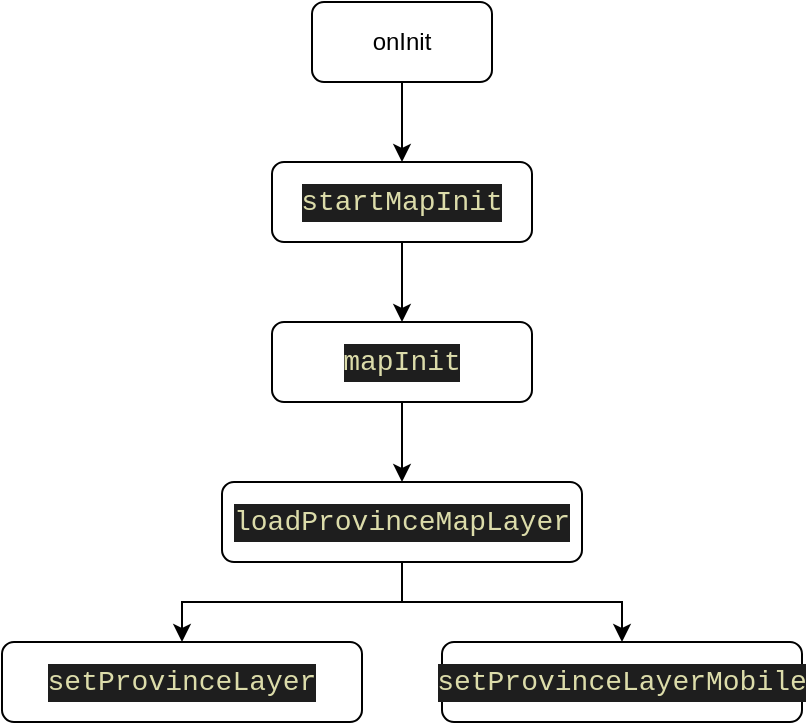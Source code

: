 <mxfile version="14.6.9" type="github">
  <diagram id="19DuVNCq5stD1BeIMGDt" name="Trang-1">
    <mxGraphModel dx="942" dy="3822" grid="1" gridSize="10" guides="1" tooltips="1" connect="1" arrows="1" fold="1" page="1" pageScale="1" pageWidth="4681" pageHeight="3300" math="0" shadow="0">
      <root>
        <mxCell id="0" />
        <mxCell id="1" parent="0" />
        <mxCell id="fzXnjSCQGd9v07Nm6Kkv-3" style="edgeStyle=orthogonalEdgeStyle;rounded=0;orthogonalLoop=1;jettySize=auto;html=1;entryX=0.5;entryY=0;entryDx=0;entryDy=0;" edge="1" parent="1" source="fzXnjSCQGd9v07Nm6Kkv-1" target="fzXnjSCQGd9v07Nm6Kkv-2">
          <mxGeometry relative="1" as="geometry" />
        </mxCell>
        <mxCell id="fzXnjSCQGd9v07Nm6Kkv-1" value="onInit" style="rounded=1;whiteSpace=wrap;html=1;" vertex="1" parent="1">
          <mxGeometry x="355" y="-800" width="90" height="40" as="geometry" />
        </mxCell>
        <mxCell id="fzXnjSCQGd9v07Nm6Kkv-5" style="edgeStyle=orthogonalEdgeStyle;rounded=0;orthogonalLoop=1;jettySize=auto;html=1;entryX=0.5;entryY=0;entryDx=0;entryDy=0;" edge="1" parent="1" source="fzXnjSCQGd9v07Nm6Kkv-2" target="fzXnjSCQGd9v07Nm6Kkv-4">
          <mxGeometry relative="1" as="geometry" />
        </mxCell>
        <mxCell id="fzXnjSCQGd9v07Nm6Kkv-2" value="&lt;div style=&quot;color: rgb(212 , 212 , 212) ; background-color: rgb(30 , 30 , 30) ; font-family: &amp;#34;consolas&amp;#34; , &amp;#34;courier new&amp;#34; , monospace ; font-size: 14px ; line-height: 19px&quot;&gt;&lt;span style=&quot;color: #dcdcaa&quot;&gt;startMapInit&lt;/span&gt;&lt;/div&gt;" style="rounded=1;whiteSpace=wrap;html=1;" vertex="1" parent="1">
          <mxGeometry x="335" y="-720" width="130" height="40" as="geometry" />
        </mxCell>
        <mxCell id="fzXnjSCQGd9v07Nm6Kkv-7" style="edgeStyle=orthogonalEdgeStyle;rounded=0;orthogonalLoop=1;jettySize=auto;html=1;entryX=0.5;entryY=0;entryDx=0;entryDy=0;" edge="1" parent="1" source="fzXnjSCQGd9v07Nm6Kkv-4" target="fzXnjSCQGd9v07Nm6Kkv-6">
          <mxGeometry relative="1" as="geometry" />
        </mxCell>
        <mxCell id="fzXnjSCQGd9v07Nm6Kkv-4" value="&lt;div style=&quot;color: rgb(212 , 212 , 212) ; background-color: rgb(30 , 30 , 30) ; font-family: &amp;#34;consolas&amp;#34; , &amp;#34;courier new&amp;#34; , monospace ; font-size: 14px ; line-height: 19px&quot;&gt;&lt;div style=&quot;font-family: &amp;#34;consolas&amp;#34; , &amp;#34;courier new&amp;#34; , monospace ; line-height: 19px&quot;&gt;&lt;span style=&quot;color: #dcdcaa&quot;&gt;mapInit&lt;/span&gt;&lt;/div&gt;&lt;/div&gt;" style="rounded=1;whiteSpace=wrap;html=1;" vertex="1" parent="1">
          <mxGeometry x="335" y="-640" width="130" height="40" as="geometry" />
        </mxCell>
        <mxCell id="fzXnjSCQGd9v07Nm6Kkv-10" style="edgeStyle=orthogonalEdgeStyle;rounded=0;orthogonalLoop=1;jettySize=auto;html=1;entryX=0.5;entryY=0;entryDx=0;entryDy=0;" edge="1" parent="1" source="fzXnjSCQGd9v07Nm6Kkv-6" target="fzXnjSCQGd9v07Nm6Kkv-8">
          <mxGeometry relative="1" as="geometry" />
        </mxCell>
        <mxCell id="fzXnjSCQGd9v07Nm6Kkv-11" style="edgeStyle=orthogonalEdgeStyle;rounded=0;orthogonalLoop=1;jettySize=auto;html=1;" edge="1" parent="1" source="fzXnjSCQGd9v07Nm6Kkv-6" target="fzXnjSCQGd9v07Nm6Kkv-9">
          <mxGeometry relative="1" as="geometry" />
        </mxCell>
        <mxCell id="fzXnjSCQGd9v07Nm6Kkv-6" value="&lt;div style=&quot;color: rgb(212 , 212 , 212) ; background-color: rgb(30 , 30 , 30) ; font-family: &amp;#34;consolas&amp;#34; , &amp;#34;courier new&amp;#34; , monospace ; font-size: 14px ; line-height: 19px&quot;&gt;&lt;div style=&quot;font-family: &amp;#34;consolas&amp;#34; , &amp;#34;courier new&amp;#34; , monospace ; line-height: 19px&quot;&gt;&lt;div style=&quot;font-family: &amp;#34;consolas&amp;#34; , &amp;#34;courier new&amp;#34; , monospace ; line-height: 19px&quot;&gt;&lt;span style=&quot;color: #dcdcaa&quot;&gt;loadProvinceMapLayer&lt;/span&gt;&lt;/div&gt;&lt;/div&gt;&lt;/div&gt;" style="rounded=1;whiteSpace=wrap;html=1;" vertex="1" parent="1">
          <mxGeometry x="310" y="-560" width="180" height="40" as="geometry" />
        </mxCell>
        <mxCell id="fzXnjSCQGd9v07Nm6Kkv-8" value="&lt;div style=&quot;color: rgb(212 , 212 , 212) ; background-color: rgb(30 , 30 , 30) ; font-family: &amp;#34;consolas&amp;#34; , &amp;#34;courier new&amp;#34; , monospace ; font-size: 14px ; line-height: 19px&quot;&gt;&lt;div style=&quot;font-family: &amp;#34;consolas&amp;#34; , &amp;#34;courier new&amp;#34; , monospace ; line-height: 19px&quot;&gt;&lt;div style=&quot;font-family: &amp;#34;consolas&amp;#34; , &amp;#34;courier new&amp;#34; , monospace ; line-height: 19px&quot;&gt;&lt;div style=&quot;font-family: &amp;#34;consolas&amp;#34; , &amp;#34;courier new&amp;#34; , monospace ; line-height: 19px&quot;&gt;&lt;span style=&quot;color: #dcdcaa&quot;&gt;setProvinceLayer&lt;/span&gt;&lt;/div&gt;&lt;/div&gt;&lt;/div&gt;&lt;/div&gt;" style="rounded=1;whiteSpace=wrap;html=1;" vertex="1" parent="1">
          <mxGeometry x="200" y="-480" width="180" height="40" as="geometry" />
        </mxCell>
        <mxCell id="fzXnjSCQGd9v07Nm6Kkv-9" value="&lt;div style=&quot;color: rgb(212 , 212 , 212) ; background-color: rgb(30 , 30 , 30) ; font-family: &amp;#34;consolas&amp;#34; , &amp;#34;courier new&amp;#34; , monospace ; font-size: 14px ; line-height: 19px&quot;&gt;&lt;div style=&quot;font-family: &amp;#34;consolas&amp;#34; , &amp;#34;courier new&amp;#34; , monospace ; line-height: 19px&quot;&gt;&lt;div style=&quot;font-family: &amp;#34;consolas&amp;#34; , &amp;#34;courier new&amp;#34; , monospace ; line-height: 19px&quot;&gt;&lt;div style=&quot;font-family: &amp;#34;consolas&amp;#34; , &amp;#34;courier new&amp;#34; , monospace ; line-height: 19px&quot;&gt;&lt;div style=&quot;font-family: &amp;#34;consolas&amp;#34; , &amp;#34;courier new&amp;#34; , monospace ; line-height: 19px&quot;&gt;&lt;span style=&quot;color: #dcdcaa&quot;&gt;setProvinceLayerMobile&lt;/span&gt;&lt;/div&gt;&lt;/div&gt;&lt;/div&gt;&lt;/div&gt;&lt;/div&gt;" style="rounded=1;whiteSpace=wrap;html=1;" vertex="1" parent="1">
          <mxGeometry x="420" y="-480" width="180" height="40" as="geometry" />
        </mxCell>
      </root>
    </mxGraphModel>
  </diagram>
</mxfile>
